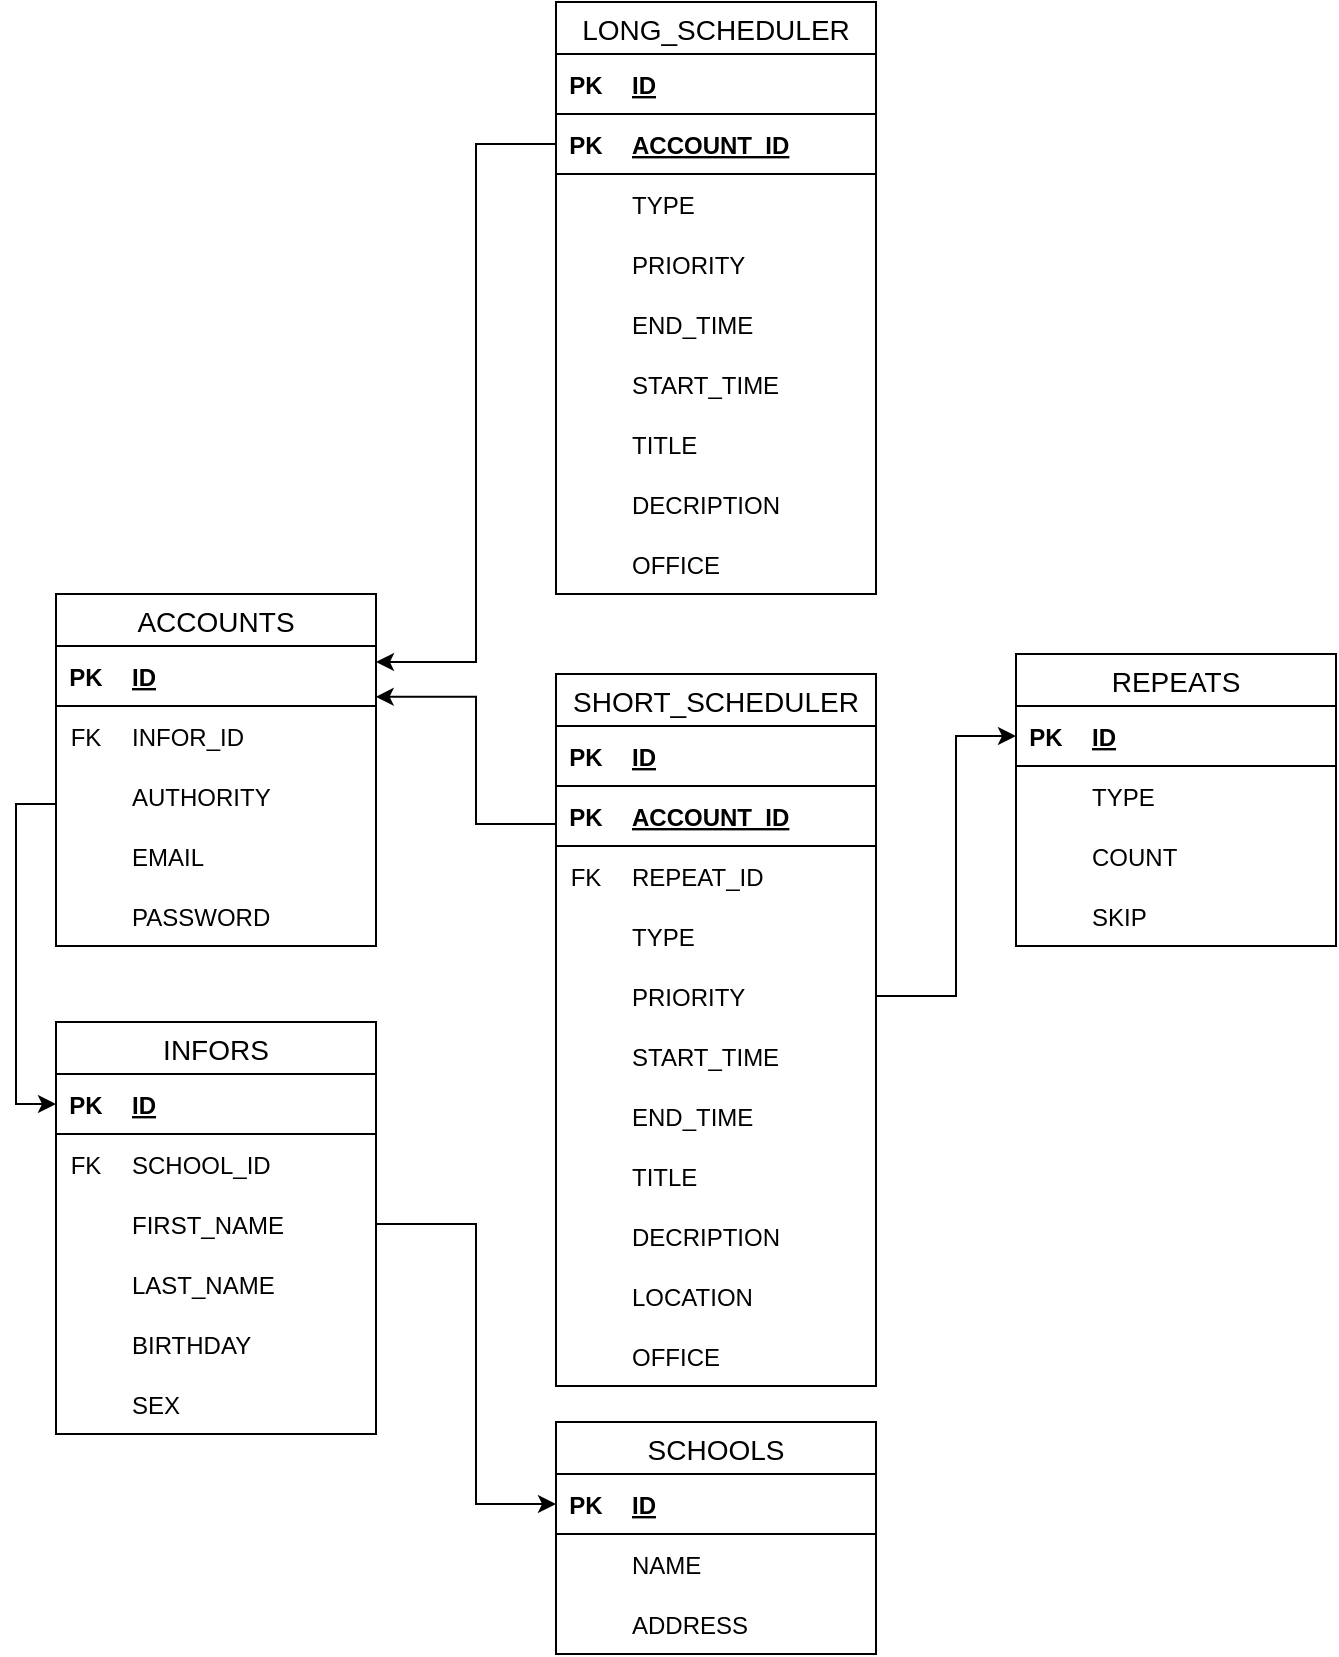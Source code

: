 <mxfile version="13.10.9" type="device"><diagram id="RT_XgCT6pH4tnYbVJ790" name="Page-1"><mxGraphModel dx="1038" dy="1697" grid="1" gridSize="10" guides="1" tooltips="1" connect="1" arrows="1" fold="1" page="1" pageScale="1" pageWidth="827" pageHeight="1169" math="0" shadow="0"><root><mxCell id="0"/><mxCell id="1" parent="0"/><mxCell id="LdGDfybpglOKCChdcx06-1" value="ACCOUNTS" style="swimlane;fontStyle=0;childLayout=stackLayout;horizontal=1;startSize=26;horizontalStack=0;resizeParent=1;resizeParentMax=0;resizeLast=0;collapsible=1;marginBottom=0;align=center;fontSize=14;" parent="1" vertex="1"><mxGeometry x="40" y="76" width="160" height="176" as="geometry"/></mxCell><mxCell id="LdGDfybpglOKCChdcx06-9" value="" style="shape=table;startSize=0;container=1;collapsible=1;childLayout=tableLayout;fixedRows=1;rowLines=0;fontStyle=0;align=center;resizeLast=1;strokeColor=none;fillColor=none;" parent="LdGDfybpglOKCChdcx06-1" vertex="1"><mxGeometry y="26" width="160" height="30" as="geometry"/></mxCell><mxCell id="LdGDfybpglOKCChdcx06-10" value="" style="shape=partialRectangle;collapsible=0;dropTarget=0;pointerEvents=0;fillColor=none;top=0;left=0;bottom=1;right=0;points=[[0,0.5],[1,0.5]];portConstraint=eastwest;" parent="LdGDfybpglOKCChdcx06-9" vertex="1"><mxGeometry width="160" height="30" as="geometry"/></mxCell><mxCell id="LdGDfybpglOKCChdcx06-11" value="PK" style="shape=partialRectangle;connectable=0;fillColor=none;top=0;left=0;bottom=0;right=0;fontStyle=1;overflow=hidden;" parent="LdGDfybpglOKCChdcx06-10" vertex="1"><mxGeometry width="30" height="30" as="geometry"/></mxCell><mxCell id="LdGDfybpglOKCChdcx06-12" value="ID" style="shape=partialRectangle;connectable=0;fillColor=none;top=0;left=0;bottom=0;right=0;align=left;spacingLeft=6;fontStyle=5;overflow=hidden;" parent="LdGDfybpglOKCChdcx06-10" vertex="1"><mxGeometry x="30" width="130" height="30" as="geometry"/></mxCell><mxCell id="LdGDfybpglOKCChdcx06-5" value="" style="shape=table;startSize=0;container=1;collapsible=1;childLayout=tableLayout;fixedRows=1;rowLines=0;fontStyle=0;align=center;resizeLast=1;strokeColor=none;fillColor=none;" parent="LdGDfybpglOKCChdcx06-1" vertex="1"><mxGeometry y="56" width="160" height="60" as="geometry"/></mxCell><mxCell id="LdGDfybpglOKCChdcx06-20" value="" style="shape=partialRectangle;collapsible=0;dropTarget=0;pointerEvents=0;fillColor=none;top=0;left=0;bottom=0;right=0;points=[[0,0.5],[1,0.5]];portConstraint=eastwest;" parent="LdGDfybpglOKCChdcx06-5" vertex="1"><mxGeometry width="160" height="30" as="geometry"/></mxCell><mxCell id="LdGDfybpglOKCChdcx06-21" value="FK" style="shape=partialRectangle;connectable=0;fillColor=none;top=0;left=0;bottom=0;right=0;fontStyle=0;overflow=hidden;" parent="LdGDfybpglOKCChdcx06-20" vertex="1"><mxGeometry width="30" height="30" as="geometry"/></mxCell><mxCell id="LdGDfybpglOKCChdcx06-22" value="INFOR_ID" style="shape=partialRectangle;connectable=0;fillColor=none;top=0;left=0;bottom=0;right=0;align=left;spacingLeft=6;fontStyle=0;overflow=hidden;" parent="LdGDfybpglOKCChdcx06-20" vertex="1"><mxGeometry x="30" width="130" height="30" as="geometry"/></mxCell><mxCell id="LdGDfybpglOKCChdcx06-6" value="" style="shape=partialRectangle;collapsible=0;dropTarget=0;pointerEvents=0;fillColor=none;top=0;left=0;bottom=0;right=0;points=[[0,0.5],[1,0.5]];portConstraint=eastwest;" parent="LdGDfybpglOKCChdcx06-5" vertex="1"><mxGeometry y="30" width="160" height="30" as="geometry"/></mxCell><mxCell id="LdGDfybpglOKCChdcx06-7" value="" style="shape=partialRectangle;connectable=0;fillColor=none;top=0;left=0;bottom=0;right=0;fontStyle=0;overflow=hidden;" parent="LdGDfybpglOKCChdcx06-6" vertex="1"><mxGeometry width="30" height="30" as="geometry"/></mxCell><mxCell id="LdGDfybpglOKCChdcx06-8" value="AUTHORITY" style="shape=partialRectangle;connectable=0;fillColor=none;top=0;left=0;bottom=0;right=0;align=left;spacingLeft=6;fontStyle=0;overflow=hidden;" parent="LdGDfybpglOKCChdcx06-6" vertex="1"><mxGeometry x="30" width="130" height="30" as="geometry"/></mxCell><mxCell id="LdGDfybpglOKCChdcx06-13" value="" style="shape=table;startSize=0;container=1;collapsible=1;childLayout=tableLayout;fixedRows=1;rowLines=0;fontStyle=0;align=center;resizeLast=1;strokeColor=none;fillColor=none;" parent="LdGDfybpglOKCChdcx06-1" vertex="1"><mxGeometry y="116" width="160" height="60" as="geometry"/></mxCell><mxCell id="LdGDfybpglOKCChdcx06-14" value="" style="shape=partialRectangle;collapsible=0;dropTarget=0;pointerEvents=0;fillColor=none;top=0;left=0;bottom=0;right=0;points=[[0,0.5],[1,0.5]];portConstraint=eastwest;" parent="LdGDfybpglOKCChdcx06-13" vertex="1"><mxGeometry width="160" height="30" as="geometry"/></mxCell><mxCell id="LdGDfybpglOKCChdcx06-15" value="" style="shape=partialRectangle;connectable=0;fillColor=none;top=0;left=0;bottom=0;right=0;editable=1;overflow=hidden;" parent="LdGDfybpglOKCChdcx06-14" vertex="1"><mxGeometry width="30" height="30" as="geometry"/></mxCell><mxCell id="LdGDfybpglOKCChdcx06-16" value="EMAIL" style="shape=partialRectangle;connectable=0;fillColor=none;top=0;left=0;bottom=0;right=0;align=left;spacingLeft=6;overflow=hidden;" parent="LdGDfybpglOKCChdcx06-14" vertex="1"><mxGeometry x="30" width="130" height="30" as="geometry"/></mxCell><mxCell id="LdGDfybpglOKCChdcx06-17" value="" style="shape=partialRectangle;collapsible=0;dropTarget=0;pointerEvents=0;fillColor=none;top=0;left=0;bottom=0;right=0;points=[[0,0.5],[1,0.5]];portConstraint=eastwest;" parent="LdGDfybpglOKCChdcx06-13" vertex="1"><mxGeometry y="30" width="160" height="30" as="geometry"/></mxCell><mxCell id="LdGDfybpglOKCChdcx06-18" value="" style="shape=partialRectangle;connectable=0;fillColor=none;top=0;left=0;bottom=0;right=0;editable=1;overflow=hidden;" parent="LdGDfybpglOKCChdcx06-17" vertex="1"><mxGeometry width="30" height="30" as="geometry"/></mxCell><mxCell id="LdGDfybpglOKCChdcx06-19" value="PASSWORD" style="shape=partialRectangle;connectable=0;fillColor=none;top=0;left=0;bottom=0;right=0;align=left;spacingLeft=6;overflow=hidden;" parent="LdGDfybpglOKCChdcx06-17" vertex="1"><mxGeometry x="30" width="130" height="30" as="geometry"/></mxCell><mxCell id="LdGDfybpglOKCChdcx06-27" value="INFORS" style="swimlane;fontStyle=0;childLayout=stackLayout;horizontal=1;startSize=26;horizontalStack=0;resizeParent=1;resizeParentMax=0;resizeLast=0;collapsible=1;marginBottom=0;align=center;fontSize=14;" parent="1" vertex="1"><mxGeometry x="40" y="290" width="160" height="206" as="geometry"/></mxCell><mxCell id="LdGDfybpglOKCChdcx06-39" value="" style="shape=table;startSize=0;container=1;collapsible=1;childLayout=tableLayout;fixedRows=1;rowLines=0;fontStyle=0;align=center;resizeLast=1;strokeColor=none;fillColor=none;" parent="LdGDfybpglOKCChdcx06-27" vertex="1"><mxGeometry y="26" width="160" height="180" as="geometry"/></mxCell><mxCell id="LdGDfybpglOKCChdcx06-40" value="" style="shape=partialRectangle;collapsible=0;dropTarget=0;pointerEvents=0;fillColor=none;top=0;left=0;bottom=1;right=0;points=[[0,0.5],[1,0.5]];portConstraint=eastwest;" parent="LdGDfybpglOKCChdcx06-39" vertex="1"><mxGeometry width="160" height="30" as="geometry"/></mxCell><mxCell id="LdGDfybpglOKCChdcx06-41" value="PK" style="shape=partialRectangle;connectable=0;fillColor=none;top=0;left=0;bottom=0;right=0;fontStyle=1;overflow=hidden;" parent="LdGDfybpglOKCChdcx06-40" vertex="1"><mxGeometry width="30" height="30" as="geometry"/></mxCell><mxCell id="LdGDfybpglOKCChdcx06-42" value="ID" style="shape=partialRectangle;connectable=0;fillColor=none;top=0;left=0;bottom=0;right=0;align=left;spacingLeft=6;fontStyle=5;overflow=hidden;" parent="LdGDfybpglOKCChdcx06-40" vertex="1"><mxGeometry x="30" width="130" height="30" as="geometry"/></mxCell><mxCell id="LdGDfybpglOKCChdcx06-60" value="" style="shape=partialRectangle;collapsible=0;dropTarget=0;pointerEvents=0;fillColor=none;top=0;left=0;bottom=0;right=0;points=[[0,0.5],[1,0.5]];portConstraint=eastwest;" parent="LdGDfybpglOKCChdcx06-39" vertex="1"><mxGeometry y="30" width="160" height="30" as="geometry"/></mxCell><mxCell id="LdGDfybpglOKCChdcx06-61" value="FK" style="shape=partialRectangle;connectable=0;fillColor=none;top=0;left=0;bottom=0;right=0;fontStyle=0;overflow=hidden;" parent="LdGDfybpglOKCChdcx06-60" vertex="1"><mxGeometry width="30" height="30" as="geometry"/></mxCell><mxCell id="LdGDfybpglOKCChdcx06-62" value="SCHOOL_ID" style="shape=partialRectangle;connectable=0;fillColor=none;top=0;left=0;bottom=0;right=0;align=left;spacingLeft=6;fontStyle=0;overflow=hidden;" parent="LdGDfybpglOKCChdcx06-60" vertex="1"><mxGeometry x="30" width="130" height="30" as="geometry"/></mxCell><mxCell id="wARK30CnDBqB8diCPy0w-23" value="" style="shape=partialRectangle;collapsible=0;dropTarget=0;pointerEvents=0;fillColor=none;top=0;left=0;bottom=0;right=0;points=[[0,0.5],[1,0.5]];portConstraint=eastwest;" parent="LdGDfybpglOKCChdcx06-39" vertex="1"><mxGeometry y="60" width="160" height="30" as="geometry"/></mxCell><mxCell id="wARK30CnDBqB8diCPy0w-24" value="" style="shape=partialRectangle;connectable=0;fillColor=none;top=0;left=0;bottom=0;right=0;editable=1;overflow=hidden;" parent="wARK30CnDBqB8diCPy0w-23" vertex="1"><mxGeometry width="30" height="30" as="geometry"/></mxCell><mxCell id="wARK30CnDBqB8diCPy0w-25" value="FIRST_NAME" style="shape=partialRectangle;connectable=0;fillColor=none;top=0;left=0;bottom=0;right=0;align=left;spacingLeft=6;overflow=hidden;" parent="wARK30CnDBqB8diCPy0w-23" vertex="1"><mxGeometry x="30" width="130" height="30" as="geometry"/></mxCell><mxCell id="wARK30CnDBqB8diCPy0w-20" value="" style="shape=partialRectangle;collapsible=0;dropTarget=0;pointerEvents=0;fillColor=none;top=0;left=0;bottom=0;right=0;points=[[0,0.5],[1,0.5]];portConstraint=eastwest;" parent="LdGDfybpglOKCChdcx06-39" vertex="1"><mxGeometry y="90" width="160" height="30" as="geometry"/></mxCell><mxCell id="wARK30CnDBqB8diCPy0w-21" value="" style="shape=partialRectangle;connectable=0;fillColor=none;top=0;left=0;bottom=0;right=0;editable=1;overflow=hidden;" parent="wARK30CnDBqB8diCPy0w-20" vertex="1"><mxGeometry width="30" height="30" as="geometry"/></mxCell><mxCell id="wARK30CnDBqB8diCPy0w-22" value="LAST_NAME" style="shape=partialRectangle;connectable=0;fillColor=none;top=0;left=0;bottom=0;right=0;align=left;spacingLeft=6;overflow=hidden;" parent="wARK30CnDBqB8diCPy0w-20" vertex="1"><mxGeometry x="30" width="130" height="30" as="geometry"/></mxCell><mxCell id="LdGDfybpglOKCChdcx06-47" value="" style="shape=partialRectangle;collapsible=0;dropTarget=0;pointerEvents=0;fillColor=none;top=0;left=0;bottom=0;right=0;points=[[0,0.5],[1,0.5]];portConstraint=eastwest;" parent="LdGDfybpglOKCChdcx06-39" vertex="1"><mxGeometry y="120" width="160" height="30" as="geometry"/></mxCell><mxCell id="LdGDfybpglOKCChdcx06-48" value="" style="shape=partialRectangle;connectable=0;fillColor=none;top=0;left=0;bottom=0;right=0;editable=1;overflow=hidden;" parent="LdGDfybpglOKCChdcx06-47" vertex="1"><mxGeometry width="30" height="30" as="geometry"/></mxCell><mxCell id="LdGDfybpglOKCChdcx06-49" value="BIRTHDAY" style="shape=partialRectangle;connectable=0;fillColor=none;top=0;left=0;bottom=0;right=0;align=left;spacingLeft=6;overflow=hidden;" parent="LdGDfybpglOKCChdcx06-47" vertex="1"><mxGeometry x="30" width="130" height="30" as="geometry"/></mxCell><mxCell id="LdGDfybpglOKCChdcx06-50" value="" style="shape=partialRectangle;collapsible=0;dropTarget=0;pointerEvents=0;fillColor=none;top=0;left=0;bottom=0;right=0;points=[[0,0.5],[1,0.5]];portConstraint=eastwest;" parent="LdGDfybpglOKCChdcx06-39" vertex="1"><mxGeometry y="150" width="160" height="30" as="geometry"/></mxCell><mxCell id="LdGDfybpglOKCChdcx06-51" value="" style="shape=partialRectangle;connectable=0;fillColor=none;top=0;left=0;bottom=0;right=0;editable=1;overflow=hidden;" parent="LdGDfybpglOKCChdcx06-50" vertex="1"><mxGeometry width="30" height="30" as="geometry"/></mxCell><mxCell id="LdGDfybpglOKCChdcx06-52" value="SEX" style="shape=partialRectangle;connectable=0;fillColor=none;top=0;left=0;bottom=0;right=0;align=left;spacingLeft=6;overflow=hidden;" parent="LdGDfybpglOKCChdcx06-50" vertex="1"><mxGeometry x="30" width="130" height="30" as="geometry"/></mxCell><mxCell id="LdGDfybpglOKCChdcx06-63" style="edgeStyle=orthogonalEdgeStyle;rounded=0;orthogonalLoop=1;jettySize=auto;html=1;exitX=0;exitY=0.5;exitDx=0;exitDy=0;entryX=0;entryY=0.5;entryDx=0;entryDy=0;endArrow=classic;endFill=1;" parent="1" source="LdGDfybpglOKCChdcx06-20" target="LdGDfybpglOKCChdcx06-40" edge="1"><mxGeometry relative="1" as="geometry"><Array as="points"><mxPoint x="40" y="181"/><mxPoint x="20" y="181"/><mxPoint x="20" y="331"/></Array></mxGeometry></mxCell><mxCell id="wARK30CnDBqB8diCPy0w-30" value="SCHOOLS" style="swimlane;fontStyle=0;childLayout=stackLayout;horizontal=1;startSize=26;horizontalStack=0;resizeParent=1;resizeParentMax=0;resizeLast=0;collapsible=1;marginBottom=0;align=center;fontSize=14;" parent="1" vertex="1"><mxGeometry x="290" y="490" width="160" height="116" as="geometry"/></mxCell><mxCell id="wARK30CnDBqB8diCPy0w-34" value="" style="shape=table;startSize=0;container=1;collapsible=1;childLayout=tableLayout;fixedRows=1;rowLines=0;fontStyle=0;align=center;resizeLast=1;strokeColor=none;fillColor=none;" parent="wARK30CnDBqB8diCPy0w-30" vertex="1"><mxGeometry y="26" width="160" height="90" as="geometry"/></mxCell><mxCell id="wARK30CnDBqB8diCPy0w-35" value="" style="shape=partialRectangle;collapsible=0;dropTarget=0;pointerEvents=0;fillColor=none;top=0;left=0;bottom=1;right=0;points=[[0,0.5],[1,0.5]];portConstraint=eastwest;" parent="wARK30CnDBqB8diCPy0w-34" vertex="1"><mxGeometry width="160" height="30" as="geometry"/></mxCell><mxCell id="wARK30CnDBqB8diCPy0w-36" value="PK" style="shape=partialRectangle;connectable=0;fillColor=none;top=0;left=0;bottom=0;right=0;fontStyle=1;overflow=hidden;" parent="wARK30CnDBqB8diCPy0w-35" vertex="1"><mxGeometry width="30" height="30" as="geometry"/></mxCell><mxCell id="wARK30CnDBqB8diCPy0w-37" value="ID" style="shape=partialRectangle;connectable=0;fillColor=none;top=0;left=0;bottom=0;right=0;align=left;spacingLeft=6;fontStyle=5;overflow=hidden;" parent="wARK30CnDBqB8diCPy0w-35" vertex="1"><mxGeometry x="30" width="130" height="30" as="geometry"/></mxCell><mxCell id="wARK30CnDBqB8diCPy0w-44" value="" style="shape=partialRectangle;collapsible=0;dropTarget=0;pointerEvents=0;fillColor=none;top=0;left=0;bottom=0;right=0;points=[[0,0.5],[1,0.5]];portConstraint=eastwest;" parent="wARK30CnDBqB8diCPy0w-34" vertex="1"><mxGeometry y="30" width="160" height="30" as="geometry"/></mxCell><mxCell id="wARK30CnDBqB8diCPy0w-45" value="" style="shape=partialRectangle;connectable=0;fillColor=none;top=0;left=0;bottom=0;right=0;editable=1;overflow=hidden;" parent="wARK30CnDBqB8diCPy0w-44" vertex="1"><mxGeometry width="30" height="30" as="geometry"/></mxCell><mxCell id="wARK30CnDBqB8diCPy0w-46" value="NAME" style="shape=partialRectangle;connectable=0;fillColor=none;top=0;left=0;bottom=0;right=0;align=left;spacingLeft=6;overflow=hidden;" parent="wARK30CnDBqB8diCPy0w-44" vertex="1"><mxGeometry x="30" width="130" height="30" as="geometry"/></mxCell><mxCell id="wARK30CnDBqB8diCPy0w-41" value="" style="shape=partialRectangle;collapsible=0;dropTarget=0;pointerEvents=0;fillColor=none;top=0;left=0;bottom=0;right=0;points=[[0,0.5],[1,0.5]];portConstraint=eastwest;" parent="wARK30CnDBqB8diCPy0w-34" vertex="1"><mxGeometry y="60" width="160" height="30" as="geometry"/></mxCell><mxCell id="wARK30CnDBqB8diCPy0w-42" value="" style="shape=partialRectangle;connectable=0;fillColor=none;top=0;left=0;bottom=0;right=0;editable=1;overflow=hidden;" parent="wARK30CnDBqB8diCPy0w-41" vertex="1"><mxGeometry width="30" height="30" as="geometry"/></mxCell><mxCell id="wARK30CnDBqB8diCPy0w-43" value="ADDRESS" style="shape=partialRectangle;connectable=0;fillColor=none;top=0;left=0;bottom=0;right=0;align=left;spacingLeft=6;overflow=hidden;" parent="wARK30CnDBqB8diCPy0w-41" vertex="1"><mxGeometry x="30" width="130" height="30" as="geometry"/></mxCell><mxCell id="MNP_VvtVSverP_RDk3Ep-1" style="edgeStyle=orthogonalEdgeStyle;rounded=0;orthogonalLoop=1;jettySize=auto;html=1;exitX=1;exitY=0.5;exitDx=0;exitDy=0;entryX=0;entryY=0.5;entryDx=0;entryDy=0;" parent="1" source="LdGDfybpglOKCChdcx06-60" target="wARK30CnDBqB8diCPy0w-35" edge="1"><mxGeometry relative="1" as="geometry"><Array as="points"><mxPoint x="250" y="391"/><mxPoint x="250" y="531"/></Array></mxGeometry></mxCell><mxCell id="MNP_VvtVSverP_RDk3Ep-4" value="LONG_SCHEDULER" style="swimlane;fontStyle=0;childLayout=stackLayout;horizontal=1;startSize=26;horizontalStack=0;resizeParent=1;resizeParentMax=0;resizeLast=0;collapsible=1;marginBottom=0;align=center;fontSize=14;" parent="1" vertex="1"><mxGeometry x="290" y="-220" width="160" height="296" as="geometry"/></mxCell><mxCell id="MNP_VvtVSverP_RDk3Ep-8" value="" style="shape=table;startSize=0;container=1;collapsible=1;childLayout=tableLayout;fixedRows=1;rowLines=0;fontStyle=0;align=center;resizeLast=1;strokeColor=none;fillColor=none;" parent="MNP_VvtVSverP_RDk3Ep-4" vertex="1"><mxGeometry y="26" width="160" height="270" as="geometry"/></mxCell><mxCell id="MNP_VvtVSverP_RDk3Ep-9" value="" style="shape=partialRectangle;collapsible=0;dropTarget=0;pointerEvents=0;fillColor=none;top=0;left=0;bottom=1;right=0;points=[[0,0.5],[1,0.5]];portConstraint=eastwest;" parent="MNP_VvtVSverP_RDk3Ep-8" vertex="1"><mxGeometry width="160" height="30" as="geometry"/></mxCell><mxCell id="MNP_VvtVSverP_RDk3Ep-10" value="PK" style="shape=partialRectangle;connectable=0;fillColor=none;top=0;left=0;bottom=0;right=0;fontStyle=1;overflow=hidden;" parent="MNP_VvtVSverP_RDk3Ep-9" vertex="1"><mxGeometry width="30" height="30" as="geometry"/></mxCell><mxCell id="MNP_VvtVSverP_RDk3Ep-11" value="ID" style="shape=partialRectangle;connectable=0;fillColor=none;top=0;left=0;bottom=0;right=0;align=left;spacingLeft=6;fontStyle=5;overflow=hidden;" parent="MNP_VvtVSverP_RDk3Ep-9" vertex="1"><mxGeometry x="30" width="130" height="30" as="geometry"/></mxCell><mxCell id="MNP_VvtVSverP_RDk3Ep-102" value="" style="shape=partialRectangle;collapsible=0;dropTarget=0;pointerEvents=0;fillColor=none;top=0;left=0;bottom=1;right=0;points=[[0,0.5],[1,0.5]];portConstraint=eastwest;" parent="MNP_VvtVSverP_RDk3Ep-8" vertex="1"><mxGeometry y="30" width="160" height="30" as="geometry"/></mxCell><mxCell id="MNP_VvtVSverP_RDk3Ep-103" value="PK" style="shape=partialRectangle;connectable=0;fillColor=none;top=0;left=0;bottom=0;right=0;fontStyle=1;overflow=hidden;" parent="MNP_VvtVSverP_RDk3Ep-102" vertex="1"><mxGeometry width="30" height="30" as="geometry"/></mxCell><mxCell id="MNP_VvtVSverP_RDk3Ep-104" value="ACCOUNT_ID" style="shape=partialRectangle;connectable=0;fillColor=none;top=0;left=0;bottom=0;right=0;align=left;spacingLeft=6;fontStyle=5;overflow=hidden;" parent="MNP_VvtVSverP_RDk3Ep-102" vertex="1"><mxGeometry x="30" width="130" height="30" as="geometry"/></mxCell><mxCell id="MNP_VvtVSverP_RDk3Ep-86" value="" style="shape=partialRectangle;collapsible=0;dropTarget=0;pointerEvents=0;fillColor=none;top=0;left=0;bottom=0;right=0;points=[[0,0.5],[1,0.5]];portConstraint=eastwest;" parent="MNP_VvtVSverP_RDk3Ep-8" vertex="1"><mxGeometry y="60" width="160" height="30" as="geometry"/></mxCell><mxCell id="MNP_VvtVSverP_RDk3Ep-87" value="" style="shape=partialRectangle;connectable=0;fillColor=none;top=0;left=0;bottom=0;right=0;fontStyle=0;overflow=hidden;" parent="MNP_VvtVSverP_RDk3Ep-86" vertex="1"><mxGeometry width="30" height="30" as="geometry"/></mxCell><mxCell id="MNP_VvtVSverP_RDk3Ep-88" value="TYPE" style="shape=partialRectangle;connectable=0;fillColor=none;top=0;left=0;bottom=0;right=0;align=left;spacingLeft=6;fontStyle=0;overflow=hidden;" parent="MNP_VvtVSverP_RDk3Ep-86" vertex="1"><mxGeometry x="30" width="130" height="30" as="geometry"/></mxCell><mxCell id="MNP_VvtVSverP_RDk3Ep-30" value="" style="shape=partialRectangle;collapsible=0;dropTarget=0;pointerEvents=0;fillColor=none;top=0;left=0;bottom=0;right=0;points=[[0,0.5],[1,0.5]];portConstraint=eastwest;" parent="MNP_VvtVSverP_RDk3Ep-8" vertex="1"><mxGeometry y="90" width="160" height="30" as="geometry"/></mxCell><mxCell id="MNP_VvtVSverP_RDk3Ep-31" value="" style="shape=partialRectangle;connectable=0;fillColor=none;top=0;left=0;bottom=0;right=0;fontStyle=0;overflow=hidden;" parent="MNP_VvtVSverP_RDk3Ep-30" vertex="1"><mxGeometry width="30" height="30" as="geometry"/></mxCell><mxCell id="MNP_VvtVSverP_RDk3Ep-32" value="PRIORITY" style="shape=partialRectangle;connectable=0;fillColor=none;top=0;left=0;bottom=0;right=0;align=left;spacingLeft=6;fontStyle=0;overflow=hidden;" parent="MNP_VvtVSverP_RDk3Ep-30" vertex="1"><mxGeometry x="30" width="130" height="30" as="geometry"/></mxCell><mxCell id="MNP_VvtVSverP_RDk3Ep-151" value="" style="shape=partialRectangle;collapsible=0;dropTarget=0;pointerEvents=0;fillColor=none;top=0;left=0;bottom=0;right=0;points=[[0,0.5],[1,0.5]];portConstraint=eastwest;" parent="MNP_VvtVSverP_RDk3Ep-8" vertex="1"><mxGeometry y="120" width="160" height="30" as="geometry"/></mxCell><mxCell id="MNP_VvtVSverP_RDk3Ep-152" value="" style="shape=partialRectangle;connectable=0;fillColor=none;top=0;left=0;bottom=0;right=0;fontStyle=0;overflow=hidden;" parent="MNP_VvtVSverP_RDk3Ep-151" vertex="1"><mxGeometry width="30" height="30" as="geometry"/></mxCell><mxCell id="MNP_VvtVSverP_RDk3Ep-153" value="END_TIME" style="shape=partialRectangle;connectable=0;fillColor=none;top=0;left=0;bottom=0;right=0;align=left;spacingLeft=6;fontStyle=0;overflow=hidden;" parent="MNP_VvtVSverP_RDk3Ep-151" vertex="1"><mxGeometry x="30" width="130" height="30" as="geometry"/></mxCell><mxCell id="MNP_VvtVSverP_RDk3Ep-144" value="" style="shape=partialRectangle;collapsible=0;dropTarget=0;pointerEvents=0;fillColor=none;top=0;left=0;bottom=0;right=0;points=[[0,0.5],[1,0.5]];portConstraint=eastwest;" parent="MNP_VvtVSverP_RDk3Ep-8" vertex="1"><mxGeometry y="150" width="160" height="30" as="geometry"/></mxCell><mxCell id="MNP_VvtVSverP_RDk3Ep-145" value="" style="shape=partialRectangle;connectable=0;fillColor=none;top=0;left=0;bottom=0;right=0;fontStyle=0;overflow=hidden;" parent="MNP_VvtVSverP_RDk3Ep-144" vertex="1"><mxGeometry width="30" height="30" as="geometry"/></mxCell><mxCell id="MNP_VvtVSverP_RDk3Ep-146" value="START_TIME" style="shape=partialRectangle;connectable=0;fillColor=none;top=0;left=0;bottom=0;right=0;align=left;spacingLeft=6;fontStyle=0;overflow=hidden;" parent="MNP_VvtVSverP_RDk3Ep-144" vertex="1"><mxGeometry x="30" width="130" height="30" as="geometry"/></mxCell><mxCell id="MNP_VvtVSverP_RDk3Ep-36" value="" style="shape=partialRectangle;collapsible=0;dropTarget=0;pointerEvents=0;fillColor=none;top=0;left=0;bottom=0;right=0;points=[[0,0.5],[1,0.5]];portConstraint=eastwest;" parent="MNP_VvtVSverP_RDk3Ep-8" vertex="1"><mxGeometry y="180" width="160" height="30" as="geometry"/></mxCell><mxCell id="MNP_VvtVSverP_RDk3Ep-37" value="" style="shape=partialRectangle;connectable=0;fillColor=none;top=0;left=0;bottom=0;right=0;editable=1;overflow=hidden;" parent="MNP_VvtVSverP_RDk3Ep-36" vertex="1"><mxGeometry width="30" height="30" as="geometry"/></mxCell><mxCell id="MNP_VvtVSverP_RDk3Ep-38" value="TITLE" style="shape=partialRectangle;connectable=0;fillColor=none;top=0;left=0;bottom=0;right=0;align=left;spacingLeft=6;overflow=hidden;" parent="MNP_VvtVSverP_RDk3Ep-36" vertex="1"><mxGeometry x="30" width="130" height="30" as="geometry"/></mxCell><mxCell id="MNP_VvtVSverP_RDk3Ep-20" value="" style="shape=partialRectangle;collapsible=0;dropTarget=0;pointerEvents=0;fillColor=none;top=0;left=0;bottom=0;right=0;points=[[0,0.5],[1,0.5]];portConstraint=eastwest;" parent="MNP_VvtVSverP_RDk3Ep-8" vertex="1"><mxGeometry y="210" width="160" height="30" as="geometry"/></mxCell><mxCell id="MNP_VvtVSverP_RDk3Ep-21" value="" style="shape=partialRectangle;connectable=0;fillColor=none;top=0;left=0;bottom=0;right=0;editable=1;overflow=hidden;" parent="MNP_VvtVSverP_RDk3Ep-20" vertex="1"><mxGeometry width="30" height="30" as="geometry"/></mxCell><mxCell id="MNP_VvtVSverP_RDk3Ep-22" value="DECRIPTION" style="shape=partialRectangle;connectable=0;fillColor=none;top=0;left=0;bottom=0;right=0;align=left;spacingLeft=6;overflow=hidden;" parent="MNP_VvtVSverP_RDk3Ep-20" vertex="1"><mxGeometry x="30" width="130" height="30" as="geometry"/></mxCell><mxCell id="MNP_VvtVSverP_RDk3Ep-80" value="" style="shape=partialRectangle;collapsible=0;dropTarget=0;pointerEvents=0;fillColor=none;top=0;left=0;bottom=0;right=0;points=[[0,0.5],[1,0.5]];portConstraint=eastwest;" parent="MNP_VvtVSverP_RDk3Ep-8" vertex="1"><mxGeometry y="240" width="160" height="30" as="geometry"/></mxCell><mxCell id="MNP_VvtVSverP_RDk3Ep-81" value="" style="shape=partialRectangle;connectable=0;fillColor=none;top=0;left=0;bottom=0;right=0;editable=1;overflow=hidden;" parent="MNP_VvtVSverP_RDk3Ep-80" vertex="1"><mxGeometry width="30" height="30" as="geometry"/></mxCell><mxCell id="MNP_VvtVSverP_RDk3Ep-82" value="OFFICE" style="shape=partialRectangle;connectable=0;fillColor=none;top=0;left=0;bottom=0;right=0;align=left;spacingLeft=6;overflow=hidden;" parent="MNP_VvtVSverP_RDk3Ep-80" vertex="1"><mxGeometry x="30" width="130" height="30" as="geometry"/></mxCell><mxCell id="MNP_VvtVSverP_RDk3Ep-12" value="SHORT_SCHEDULER" style="swimlane;fontStyle=0;childLayout=stackLayout;horizontal=1;startSize=26;horizontalStack=0;resizeParent=1;resizeParentMax=0;resizeLast=0;collapsible=1;marginBottom=0;align=center;fontSize=14;" parent="1" vertex="1"><mxGeometry x="290" y="116" width="160" height="356" as="geometry"/></mxCell><mxCell id="MNP_VvtVSverP_RDk3Ep-16" value="" style="shape=table;startSize=0;container=1;collapsible=1;childLayout=tableLayout;fixedRows=1;rowLines=0;fontStyle=0;align=center;resizeLast=1;strokeColor=none;fillColor=none;" parent="MNP_VvtVSverP_RDk3Ep-12" vertex="1"><mxGeometry y="26" width="160" height="330" as="geometry"/></mxCell><mxCell id="MNP_VvtVSverP_RDk3Ep-17" value="" style="shape=partialRectangle;collapsible=0;dropTarget=0;pointerEvents=0;fillColor=none;top=0;left=0;bottom=1;right=0;points=[[0,0.5],[1,0.5]];portConstraint=eastwest;" parent="MNP_VvtVSverP_RDk3Ep-16" vertex="1"><mxGeometry width="160" height="30" as="geometry"/></mxCell><mxCell id="MNP_VvtVSverP_RDk3Ep-18" value="PK" style="shape=partialRectangle;connectable=0;fillColor=none;top=0;left=0;bottom=0;right=0;fontStyle=1;overflow=hidden;" parent="MNP_VvtVSverP_RDk3Ep-17" vertex="1"><mxGeometry width="30" height="30" as="geometry"/></mxCell><mxCell id="MNP_VvtVSverP_RDk3Ep-19" value="ID" style="shape=partialRectangle;connectable=0;fillColor=none;top=0;left=0;bottom=0;right=0;align=left;spacingLeft=6;fontStyle=5;overflow=hidden;" parent="MNP_VvtVSverP_RDk3Ep-17" vertex="1"><mxGeometry x="30" width="130" height="30" as="geometry"/></mxCell><mxCell id="MNP_VvtVSverP_RDk3Ep-105" value="" style="shape=partialRectangle;collapsible=0;dropTarget=0;pointerEvents=0;fillColor=none;top=0;left=0;bottom=1;right=0;points=[[0,0.5],[1,0.5]];portConstraint=eastwest;" parent="MNP_VvtVSverP_RDk3Ep-16" vertex="1"><mxGeometry y="30" width="160" height="30" as="geometry"/></mxCell><mxCell id="MNP_VvtVSverP_RDk3Ep-106" value="PK" style="shape=partialRectangle;connectable=0;fillColor=none;top=0;left=0;bottom=0;right=0;fontStyle=1;overflow=hidden;" parent="MNP_VvtVSverP_RDk3Ep-105" vertex="1"><mxGeometry width="30" height="30" as="geometry"/></mxCell><mxCell id="MNP_VvtVSverP_RDk3Ep-107" value="ACCOUNT_ID" style="shape=partialRectangle;connectable=0;fillColor=none;top=0;left=0;bottom=0;right=0;align=left;spacingLeft=6;fontStyle=5;overflow=hidden;" parent="MNP_VvtVSverP_RDk3Ep-105" vertex="1"><mxGeometry x="30" width="130" height="30" as="geometry"/></mxCell><mxCell id="hBgbzpCGARX1sps9Yw7S-17" value="" style="shape=partialRectangle;collapsible=0;dropTarget=0;pointerEvents=0;fillColor=none;top=0;left=0;bottom=0;right=0;points=[[0,0.5],[1,0.5]];portConstraint=eastwest;" parent="MNP_VvtVSverP_RDk3Ep-16" vertex="1"><mxGeometry y="60" width="160" height="30" as="geometry"/></mxCell><mxCell id="hBgbzpCGARX1sps9Yw7S-18" value="FK" style="shape=partialRectangle;connectable=0;fillColor=none;top=0;left=0;bottom=0;right=0;fontStyle=0;overflow=hidden;" parent="hBgbzpCGARX1sps9Yw7S-17" vertex="1"><mxGeometry width="30" height="30" as="geometry"/></mxCell><mxCell id="hBgbzpCGARX1sps9Yw7S-19" value="REPEAT_ID" style="shape=partialRectangle;connectable=0;fillColor=none;top=0;left=0;bottom=0;right=0;align=left;spacingLeft=6;fontStyle=0;overflow=hidden;" parent="hBgbzpCGARX1sps9Yw7S-17" vertex="1"><mxGeometry x="30" width="130" height="30" as="geometry"/></mxCell><mxCell id="MNP_VvtVSverP_RDk3Ep-33" value="" style="shape=partialRectangle;collapsible=0;dropTarget=0;pointerEvents=0;fillColor=none;top=0;left=0;bottom=0;right=0;points=[[0,0.5],[1,0.5]];portConstraint=eastwest;" parent="MNP_VvtVSverP_RDk3Ep-16" vertex="1"><mxGeometry y="90" width="160" height="30" as="geometry"/></mxCell><mxCell id="MNP_VvtVSverP_RDk3Ep-34" value="" style="shape=partialRectangle;connectable=0;fillColor=none;top=0;left=0;bottom=0;right=0;fontStyle=0;overflow=hidden;" parent="MNP_VvtVSverP_RDk3Ep-33" vertex="1"><mxGeometry width="30" height="30" as="geometry"/></mxCell><mxCell id="MNP_VvtVSverP_RDk3Ep-35" value="TYPE" style="shape=partialRectangle;connectable=0;fillColor=none;top=0;left=0;bottom=0;right=0;align=left;spacingLeft=6;fontStyle=0;overflow=hidden;" parent="MNP_VvtVSverP_RDk3Ep-33" vertex="1"><mxGeometry x="30" width="130" height="30" as="geometry"/></mxCell><mxCell id="MNP_VvtVSverP_RDk3Ep-92" value="" style="shape=partialRectangle;collapsible=0;dropTarget=0;pointerEvents=0;fillColor=none;top=0;left=0;bottom=0;right=0;points=[[0,0.5],[1,0.5]];portConstraint=eastwest;" parent="MNP_VvtVSverP_RDk3Ep-16" vertex="1"><mxGeometry y="120" width="160" height="30" as="geometry"/></mxCell><mxCell id="MNP_VvtVSverP_RDk3Ep-93" value="" style="shape=partialRectangle;connectable=0;fillColor=none;top=0;left=0;bottom=0;right=0;fontStyle=0;overflow=hidden;" parent="MNP_VvtVSverP_RDk3Ep-92" vertex="1"><mxGeometry width="30" height="30" as="geometry"/></mxCell><mxCell id="MNP_VvtVSverP_RDk3Ep-94" value="PRIORITY" style="shape=partialRectangle;connectable=0;fillColor=none;top=0;left=0;bottom=0;right=0;align=left;spacingLeft=6;fontStyle=0;overflow=hidden;" parent="MNP_VvtVSverP_RDk3Ep-92" vertex="1"><mxGeometry x="30" width="130" height="30" as="geometry"/></mxCell><mxCell id="MNP_VvtVSverP_RDk3Ep-158" value="" style="shape=partialRectangle;collapsible=0;dropTarget=0;pointerEvents=0;fillColor=none;top=0;left=0;bottom=0;right=0;points=[[0,0.5],[1,0.5]];portConstraint=eastwest;" parent="MNP_VvtVSverP_RDk3Ep-16" vertex="1"><mxGeometry y="150" width="160" height="30" as="geometry"/></mxCell><mxCell id="MNP_VvtVSverP_RDk3Ep-159" value="" style="shape=partialRectangle;connectable=0;fillColor=none;top=0;left=0;bottom=0;right=0;fontStyle=0;overflow=hidden;" parent="MNP_VvtVSverP_RDk3Ep-158" vertex="1"><mxGeometry width="30" height="30" as="geometry"/></mxCell><mxCell id="MNP_VvtVSverP_RDk3Ep-160" value="START_TIME" style="shape=partialRectangle;connectable=0;fillColor=none;top=0;left=0;bottom=0;right=0;align=left;spacingLeft=6;fontStyle=0;overflow=hidden;" parent="MNP_VvtVSverP_RDk3Ep-158" vertex="1"><mxGeometry x="30" width="130" height="30" as="geometry"/></mxCell><mxCell id="MNP_VvtVSverP_RDk3Ep-155" value="" style="shape=partialRectangle;collapsible=0;dropTarget=0;pointerEvents=0;fillColor=none;top=0;left=0;bottom=0;right=0;points=[[0,0.5],[1,0.5]];portConstraint=eastwest;" parent="MNP_VvtVSverP_RDk3Ep-16" vertex="1"><mxGeometry y="180" width="160" height="30" as="geometry"/></mxCell><mxCell id="MNP_VvtVSverP_RDk3Ep-156" value="" style="shape=partialRectangle;connectable=0;fillColor=none;top=0;left=0;bottom=0;right=0;fontStyle=0;overflow=hidden;" parent="MNP_VvtVSverP_RDk3Ep-155" vertex="1"><mxGeometry width="30" height="30" as="geometry"/></mxCell><mxCell id="MNP_VvtVSverP_RDk3Ep-157" value="END_TIME" style="shape=partialRectangle;connectable=0;fillColor=none;top=0;left=0;bottom=0;right=0;align=left;spacingLeft=6;fontStyle=0;overflow=hidden;" parent="MNP_VvtVSverP_RDk3Ep-155" vertex="1"><mxGeometry x="30" width="130" height="30" as="geometry"/></mxCell><mxCell id="MNP_VvtVSverP_RDk3Ep-39" value="" style="shape=partialRectangle;collapsible=0;dropTarget=0;pointerEvents=0;fillColor=none;top=0;left=0;bottom=0;right=0;points=[[0,0.5],[1,0.5]];portConstraint=eastwest;" parent="MNP_VvtVSverP_RDk3Ep-16" vertex="1"><mxGeometry y="210" width="160" height="30" as="geometry"/></mxCell><mxCell id="MNP_VvtVSverP_RDk3Ep-40" value="" style="shape=partialRectangle;connectable=0;fillColor=none;top=0;left=0;bottom=0;right=0;editable=1;overflow=hidden;" parent="MNP_VvtVSverP_RDk3Ep-39" vertex="1"><mxGeometry width="30" height="30" as="geometry"/></mxCell><mxCell id="MNP_VvtVSverP_RDk3Ep-41" value="TITLE" style="shape=partialRectangle;connectable=0;fillColor=none;top=0;left=0;bottom=0;right=0;align=left;spacingLeft=6;overflow=hidden;" parent="MNP_VvtVSverP_RDk3Ep-39" vertex="1"><mxGeometry x="30" width="130" height="30" as="geometry"/></mxCell><mxCell id="MNP_VvtVSverP_RDk3Ep-27" value="" style="shape=partialRectangle;collapsible=0;dropTarget=0;pointerEvents=0;fillColor=none;top=0;left=0;bottom=0;right=0;points=[[0,0.5],[1,0.5]];portConstraint=eastwest;" parent="MNP_VvtVSverP_RDk3Ep-16" vertex="1"><mxGeometry y="240" width="160" height="30" as="geometry"/></mxCell><mxCell id="MNP_VvtVSverP_RDk3Ep-28" value="" style="shape=partialRectangle;connectable=0;fillColor=none;top=0;left=0;bottom=0;right=0;editable=1;overflow=hidden;" parent="MNP_VvtVSverP_RDk3Ep-27" vertex="1"><mxGeometry width="30" height="30" as="geometry"/></mxCell><mxCell id="MNP_VvtVSverP_RDk3Ep-29" value="DECRIPTION" style="shape=partialRectangle;connectable=0;fillColor=none;top=0;left=0;bottom=0;right=0;align=left;spacingLeft=6;overflow=hidden;" parent="MNP_VvtVSverP_RDk3Ep-27" vertex="1"><mxGeometry x="30" width="130" height="30" as="geometry"/></mxCell><mxCell id="9xOp2rGVwczfwKNW85ps-4" value="" style="shape=partialRectangle;collapsible=0;dropTarget=0;pointerEvents=0;fillColor=none;top=0;left=0;bottom=0;right=0;points=[[0,0.5],[1,0.5]];portConstraint=eastwest;" parent="MNP_VvtVSverP_RDk3Ep-16" vertex="1"><mxGeometry y="270" width="160" height="30" as="geometry"/></mxCell><mxCell id="9xOp2rGVwczfwKNW85ps-5" value="" style="shape=partialRectangle;connectable=0;fillColor=none;top=0;left=0;bottom=0;right=0;editable=1;overflow=hidden;" parent="9xOp2rGVwczfwKNW85ps-4" vertex="1"><mxGeometry width="30" height="30" as="geometry"/></mxCell><mxCell id="9xOp2rGVwczfwKNW85ps-6" value="LOCATION" style="shape=partialRectangle;connectable=0;fillColor=none;top=0;left=0;bottom=0;right=0;align=left;spacingLeft=6;overflow=hidden;" parent="9xOp2rGVwczfwKNW85ps-4" vertex="1"><mxGeometry x="30" width="130" height="30" as="geometry"/></mxCell><mxCell id="MNP_VvtVSverP_RDk3Ep-83" value="" style="shape=partialRectangle;collapsible=0;dropTarget=0;pointerEvents=0;fillColor=none;top=0;left=0;bottom=0;right=0;points=[[0,0.5],[1,0.5]];portConstraint=eastwest;" parent="MNP_VvtVSverP_RDk3Ep-16" vertex="1"><mxGeometry y="300" width="160" height="30" as="geometry"/></mxCell><mxCell id="MNP_VvtVSverP_RDk3Ep-84" value="" style="shape=partialRectangle;connectable=0;fillColor=none;top=0;left=0;bottom=0;right=0;editable=1;overflow=hidden;" parent="MNP_VvtVSverP_RDk3Ep-83" vertex="1"><mxGeometry width="30" height="30" as="geometry"/></mxCell><mxCell id="MNP_VvtVSverP_RDk3Ep-85" value="OFFICE" style="shape=partialRectangle;connectable=0;fillColor=none;top=0;left=0;bottom=0;right=0;align=left;spacingLeft=6;overflow=hidden;" parent="MNP_VvtVSverP_RDk3Ep-83" vertex="1"><mxGeometry x="30" width="130" height="30" as="geometry"/></mxCell><mxCell id="MNP_VvtVSverP_RDk3Ep-108" style="edgeStyle=orthogonalEdgeStyle;rounded=0;orthogonalLoop=1;jettySize=auto;html=1;exitX=0;exitY=0.5;exitDx=0;exitDy=0;entryX=0.999;entryY=0.847;entryDx=0;entryDy=0;entryPerimeter=0;" parent="1" source="MNP_VvtVSverP_RDk3Ep-105" target="LdGDfybpglOKCChdcx06-10" edge="1"><mxGeometry relative="1" as="geometry"><Array as="points"><mxPoint x="250" y="191"/><mxPoint x="250" y="127"/></Array></mxGeometry></mxCell><mxCell id="MNP_VvtVSverP_RDk3Ep-109" style="edgeStyle=orthogonalEdgeStyle;rounded=0;orthogonalLoop=1;jettySize=auto;html=1;exitX=0;exitY=0.5;exitDx=0;exitDy=0;" parent="1" source="MNP_VvtVSverP_RDk3Ep-102" target="LdGDfybpglOKCChdcx06-10" edge="1"><mxGeometry relative="1" as="geometry"><mxPoint x="264" y="114" as="targetPoint"/><Array as="points"><mxPoint x="250" y="-149"/><mxPoint x="250" y="110"/></Array></mxGeometry></mxCell><mxCell id="hBgbzpCGARX1sps9Yw7S-3" value="REPEATS" style="swimlane;fontStyle=0;childLayout=stackLayout;horizontal=1;startSize=26;horizontalStack=0;resizeParent=1;resizeParentMax=0;resizeLast=0;collapsible=1;marginBottom=0;align=center;fontSize=14;" parent="1" vertex="1"><mxGeometry x="520" y="106" width="160" height="146" as="geometry"/></mxCell><mxCell id="hBgbzpCGARX1sps9Yw7S-4" value="" style="shape=table;startSize=0;container=1;collapsible=1;childLayout=tableLayout;fixedRows=1;rowLines=0;fontStyle=0;align=center;resizeLast=1;strokeColor=none;fillColor=none;" parent="hBgbzpCGARX1sps9Yw7S-3" vertex="1"><mxGeometry y="26" width="160" height="120" as="geometry"/></mxCell><mxCell id="hBgbzpCGARX1sps9Yw7S-5" value="" style="shape=partialRectangle;collapsible=0;dropTarget=0;pointerEvents=0;fillColor=none;top=0;left=0;bottom=1;right=0;points=[[0,0.5],[1,0.5]];portConstraint=eastwest;" parent="hBgbzpCGARX1sps9Yw7S-4" vertex="1"><mxGeometry width="160" height="30" as="geometry"/></mxCell><mxCell id="hBgbzpCGARX1sps9Yw7S-6" value="PK" style="shape=partialRectangle;connectable=0;fillColor=none;top=0;left=0;bottom=0;right=0;fontStyle=1;overflow=hidden;" parent="hBgbzpCGARX1sps9Yw7S-5" vertex="1"><mxGeometry width="30" height="30" as="geometry"/></mxCell><mxCell id="hBgbzpCGARX1sps9Yw7S-7" value="ID" style="shape=partialRectangle;connectable=0;fillColor=none;top=0;left=0;bottom=0;right=0;align=left;spacingLeft=6;fontStyle=5;overflow=hidden;" parent="hBgbzpCGARX1sps9Yw7S-5" vertex="1"><mxGeometry x="30" width="130" height="30" as="geometry"/></mxCell><mxCell id="hBgbzpCGARX1sps9Yw7S-8" value="" style="shape=partialRectangle;collapsible=0;dropTarget=0;pointerEvents=0;fillColor=none;top=0;left=0;bottom=0;right=0;points=[[0,0.5],[1,0.5]];portConstraint=eastwest;" parent="hBgbzpCGARX1sps9Yw7S-4" vertex="1"><mxGeometry y="30" width="160" height="30" as="geometry"/></mxCell><mxCell id="hBgbzpCGARX1sps9Yw7S-9" value="" style="shape=partialRectangle;connectable=0;fillColor=none;top=0;left=0;bottom=0;right=0;editable=1;overflow=hidden;" parent="hBgbzpCGARX1sps9Yw7S-8" vertex="1"><mxGeometry width="30" height="30" as="geometry"/></mxCell><mxCell id="hBgbzpCGARX1sps9Yw7S-10" value="TYPE" style="shape=partialRectangle;connectable=0;fillColor=none;top=0;left=0;bottom=0;right=0;align=left;spacingLeft=6;overflow=hidden;" parent="hBgbzpCGARX1sps9Yw7S-8" vertex="1"><mxGeometry x="30" width="130" height="30" as="geometry"/></mxCell><mxCell id="hBgbzpCGARX1sps9Yw7S-14" value="" style="shape=partialRectangle;collapsible=0;dropTarget=0;pointerEvents=0;fillColor=none;top=0;left=0;bottom=0;right=0;points=[[0,0.5],[1,0.5]];portConstraint=eastwest;" parent="hBgbzpCGARX1sps9Yw7S-4" vertex="1"><mxGeometry y="60" width="160" height="30" as="geometry"/></mxCell><mxCell id="hBgbzpCGARX1sps9Yw7S-15" value="" style="shape=partialRectangle;connectable=0;fillColor=none;top=0;left=0;bottom=0;right=0;editable=1;overflow=hidden;" parent="hBgbzpCGARX1sps9Yw7S-14" vertex="1"><mxGeometry width="30" height="30" as="geometry"/></mxCell><mxCell id="hBgbzpCGARX1sps9Yw7S-16" value="COUNT" style="shape=partialRectangle;connectable=0;fillColor=none;top=0;left=0;bottom=0;right=0;align=left;spacingLeft=6;overflow=hidden;" parent="hBgbzpCGARX1sps9Yw7S-14" vertex="1"><mxGeometry x="30" width="130" height="30" as="geometry"/></mxCell><mxCell id="hBgbzpCGARX1sps9Yw7S-11" value="" style="shape=partialRectangle;collapsible=0;dropTarget=0;pointerEvents=0;fillColor=none;top=0;left=0;bottom=0;right=0;points=[[0,0.5],[1,0.5]];portConstraint=eastwest;" parent="hBgbzpCGARX1sps9Yw7S-4" vertex="1"><mxGeometry y="90" width="160" height="30" as="geometry"/></mxCell><mxCell id="hBgbzpCGARX1sps9Yw7S-12" value="" style="shape=partialRectangle;connectable=0;fillColor=none;top=0;left=0;bottom=0;right=0;editable=1;overflow=hidden;" parent="hBgbzpCGARX1sps9Yw7S-11" vertex="1"><mxGeometry width="30" height="30" as="geometry"/></mxCell><mxCell id="hBgbzpCGARX1sps9Yw7S-13" value="SKIP" style="shape=partialRectangle;connectable=0;fillColor=none;top=0;left=0;bottom=0;right=0;align=left;spacingLeft=6;overflow=hidden;" parent="hBgbzpCGARX1sps9Yw7S-11" vertex="1"><mxGeometry x="30" width="130" height="30" as="geometry"/></mxCell><mxCell id="hBgbzpCGARX1sps9Yw7S-20" style="edgeStyle=orthogonalEdgeStyle;rounded=0;orthogonalLoop=1;jettySize=auto;html=1;exitX=1;exitY=0.5;exitDx=0;exitDy=0;entryX=0;entryY=0.5;entryDx=0;entryDy=0;endArrow=classic;endFill=1;" parent="1" source="hBgbzpCGARX1sps9Yw7S-17" target="hBgbzpCGARX1sps9Yw7S-5" edge="1"><mxGeometry relative="1" as="geometry"><Array as="points"><mxPoint x="450" y="277"/><mxPoint x="490" y="277"/><mxPoint x="490" y="147"/></Array></mxGeometry></mxCell></root></mxGraphModel></diagram></mxfile>